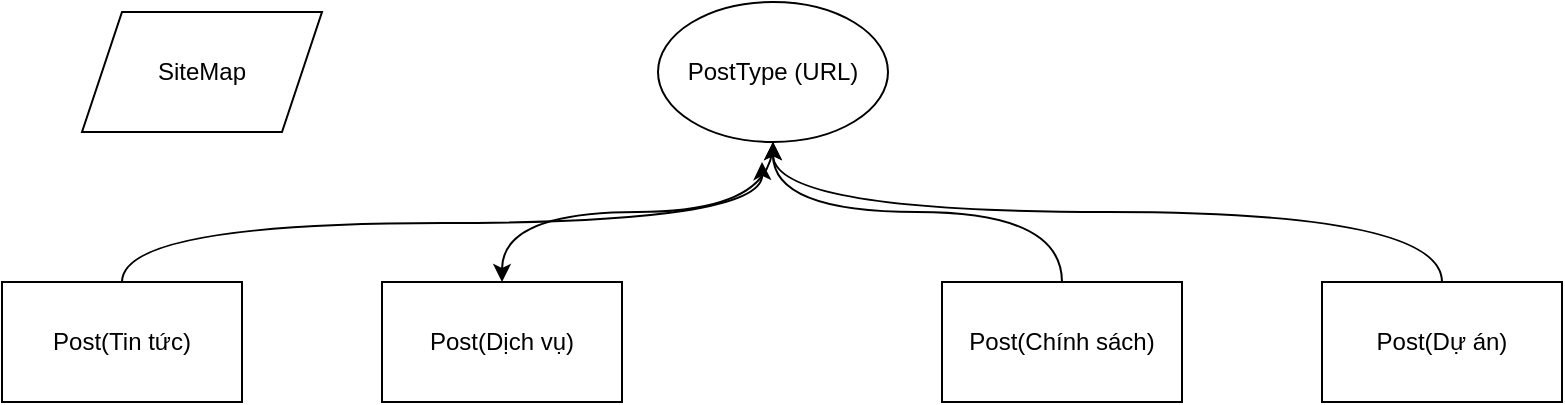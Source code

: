<mxfile version="20.3.7" type="github">
  <diagram id="bDQfi-OPkbIuHZecfhuv" name="Page-1">
    <mxGraphModel dx="1422" dy="794" grid="1" gridSize="10" guides="1" tooltips="1" connect="1" arrows="1" fold="1" page="1" pageScale="1" pageWidth="850" pageHeight="1100" math="0" shadow="0">
      <root>
        <mxCell id="0" />
        <mxCell id="1" parent="0" />
        <mxCell id="4ggAbV909_1CB3LYgLCd-10" style="edgeStyle=orthogonalEdgeStyle;curved=1;rounded=0;orthogonalLoop=1;jettySize=auto;html=1;exitX=0.5;exitY=1;exitDx=0;exitDy=0;entryX=0.5;entryY=0;entryDx=0;entryDy=0;" edge="1" parent="1" source="4ggAbV909_1CB3LYgLCd-4" target="4ggAbV909_1CB3LYgLCd-6">
          <mxGeometry relative="1" as="geometry" />
        </mxCell>
        <mxCell id="4ggAbV909_1CB3LYgLCd-4" value="PostType (URL)" style="ellipse;whiteSpace=wrap;html=1;" vertex="1" parent="1">
          <mxGeometry x="368" y="40" width="115" height="70" as="geometry" />
        </mxCell>
        <mxCell id="4ggAbV909_1CB3LYgLCd-12" style="edgeStyle=orthogonalEdgeStyle;curved=1;rounded=0;orthogonalLoop=1;jettySize=auto;html=1;exitX=0.5;exitY=0;exitDx=0;exitDy=0;" edge="1" parent="1" source="4ggAbV909_1CB3LYgLCd-5">
          <mxGeometry relative="1" as="geometry">
            <mxPoint x="420" y="120" as="targetPoint" />
          </mxGeometry>
        </mxCell>
        <mxCell id="4ggAbV909_1CB3LYgLCd-5" value="Post(Tin tức)" style="rounded=0;whiteSpace=wrap;html=1;" vertex="1" parent="1">
          <mxGeometry x="40" y="180" width="120" height="60" as="geometry" />
        </mxCell>
        <mxCell id="4ggAbV909_1CB3LYgLCd-6" value="Post(Dịch vụ)" style="rounded=0;whiteSpace=wrap;html=1;" vertex="1" parent="1">
          <mxGeometry x="230" y="180" width="120" height="60" as="geometry" />
        </mxCell>
        <mxCell id="4ggAbV909_1CB3LYgLCd-11" style="edgeStyle=orthogonalEdgeStyle;curved=1;rounded=0;orthogonalLoop=1;jettySize=auto;html=1;exitX=0.5;exitY=0;exitDx=0;exitDy=0;entryX=0.5;entryY=1;entryDx=0;entryDy=0;" edge="1" parent="1" source="4ggAbV909_1CB3LYgLCd-7" target="4ggAbV909_1CB3LYgLCd-4">
          <mxGeometry relative="1" as="geometry" />
        </mxCell>
        <mxCell id="4ggAbV909_1CB3LYgLCd-7" value="Post(Chính sách)" style="rounded=0;whiteSpace=wrap;html=1;" vertex="1" parent="1">
          <mxGeometry x="510" y="180" width="120" height="60" as="geometry" />
        </mxCell>
        <mxCell id="4ggAbV909_1CB3LYgLCd-13" style="edgeStyle=orthogonalEdgeStyle;curved=1;rounded=0;orthogonalLoop=1;jettySize=auto;html=1;exitX=0.5;exitY=0;exitDx=0;exitDy=0;entryX=0.5;entryY=1;entryDx=0;entryDy=0;" edge="1" parent="1" source="4ggAbV909_1CB3LYgLCd-8" target="4ggAbV909_1CB3LYgLCd-4">
          <mxGeometry relative="1" as="geometry" />
        </mxCell>
        <mxCell id="4ggAbV909_1CB3LYgLCd-8" value="Post(Dự án)" style="rounded=0;whiteSpace=wrap;html=1;" vertex="1" parent="1">
          <mxGeometry x="700" y="180" width="120" height="60" as="geometry" />
        </mxCell>
        <mxCell id="4ggAbV909_1CB3LYgLCd-14" value="SiteMap" style="shape=parallelogram;perimeter=parallelogramPerimeter;whiteSpace=wrap;html=1;fixedSize=1;" vertex="1" parent="1">
          <mxGeometry x="80" y="45" width="120" height="60" as="geometry" />
        </mxCell>
      </root>
    </mxGraphModel>
  </diagram>
</mxfile>
